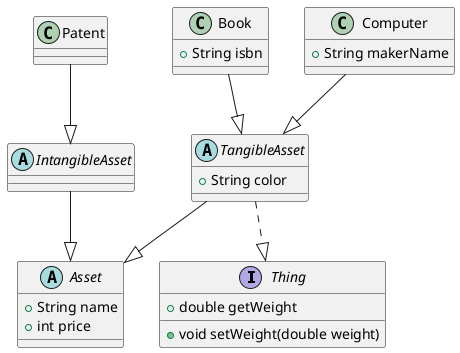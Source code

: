 @startuml

interface Thing {
+ double getWeight
+ void setWeight(double weight)
}

abstract class Asset {
+ String name
+ int price
}

abstract class TangibleAsset {
+ String color
}

abstract class IntangibleAsset {
}

class Book {
+ String isbn
}

class Computer {
+ String makerName
}

class Patent {
}

TangibleAsset --|> Asset
IntangibleAsset --|> Asset
Book --|> TangibleAsset
Computer --|> TangibleAsset
Patent --|> IntangibleAsset

TangibleAsset ..|> Thing

@enduml